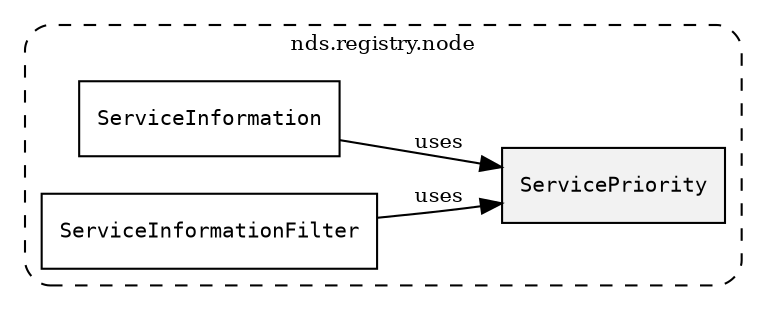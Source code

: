 /**
 * This dot file creates symbol collaboration diagram for ServicePriority.
 */
digraph ZSERIO
{
    node [shape=box, fontsize=10];
    rankdir="LR";
    fontsize=10;
    tooltip="ServicePriority collaboration diagram";

    subgraph "cluster_nds.registry.node"
    {
        style="dashed, rounded";
        label="nds.registry.node";
        tooltip="Package nds.registry.node";
        href="../../../content/packages/nds.registry.node.html#Package-nds-registry-node";
        target="_parent";

        "ServicePriority" [style="filled", fillcolor="#0000000D", target="_parent", label=<<font face="monospace"><table align="center" border="0" cellspacing="0" cellpadding="0"><tr><td href="../../../content/packages/nds.registry.node.html#Subtype-ServicePriority" title="Subtype defined in nds.registry.node">ServicePriority</td></tr></table></font>>];
        "ServiceInformation" [target="_parent", label=<<font face="monospace"><table align="center" border="0" cellspacing="0" cellpadding="0"><tr><td href="../../../content/packages/nds.registry.node.html#Structure-ServiceInformation" title="Structure defined in nds.registry.node">ServiceInformation</td></tr></table></font>>];
        "ServiceInformationFilter" [target="_parent", label=<<font face="monospace"><table align="center" border="0" cellspacing="0" cellpadding="0"><tr><td href="../../../content/packages/nds.registry.node.html#Structure-ServiceInformationFilter" title="Structure defined in nds.registry.node">ServiceInformationFilter</td></tr></table></font>>];
    }

    "ServiceInformation" -> "ServicePriority" [label="uses", fontsize=10];
    "ServiceInformationFilter" -> "ServicePriority" [label="uses", fontsize=10];
}

